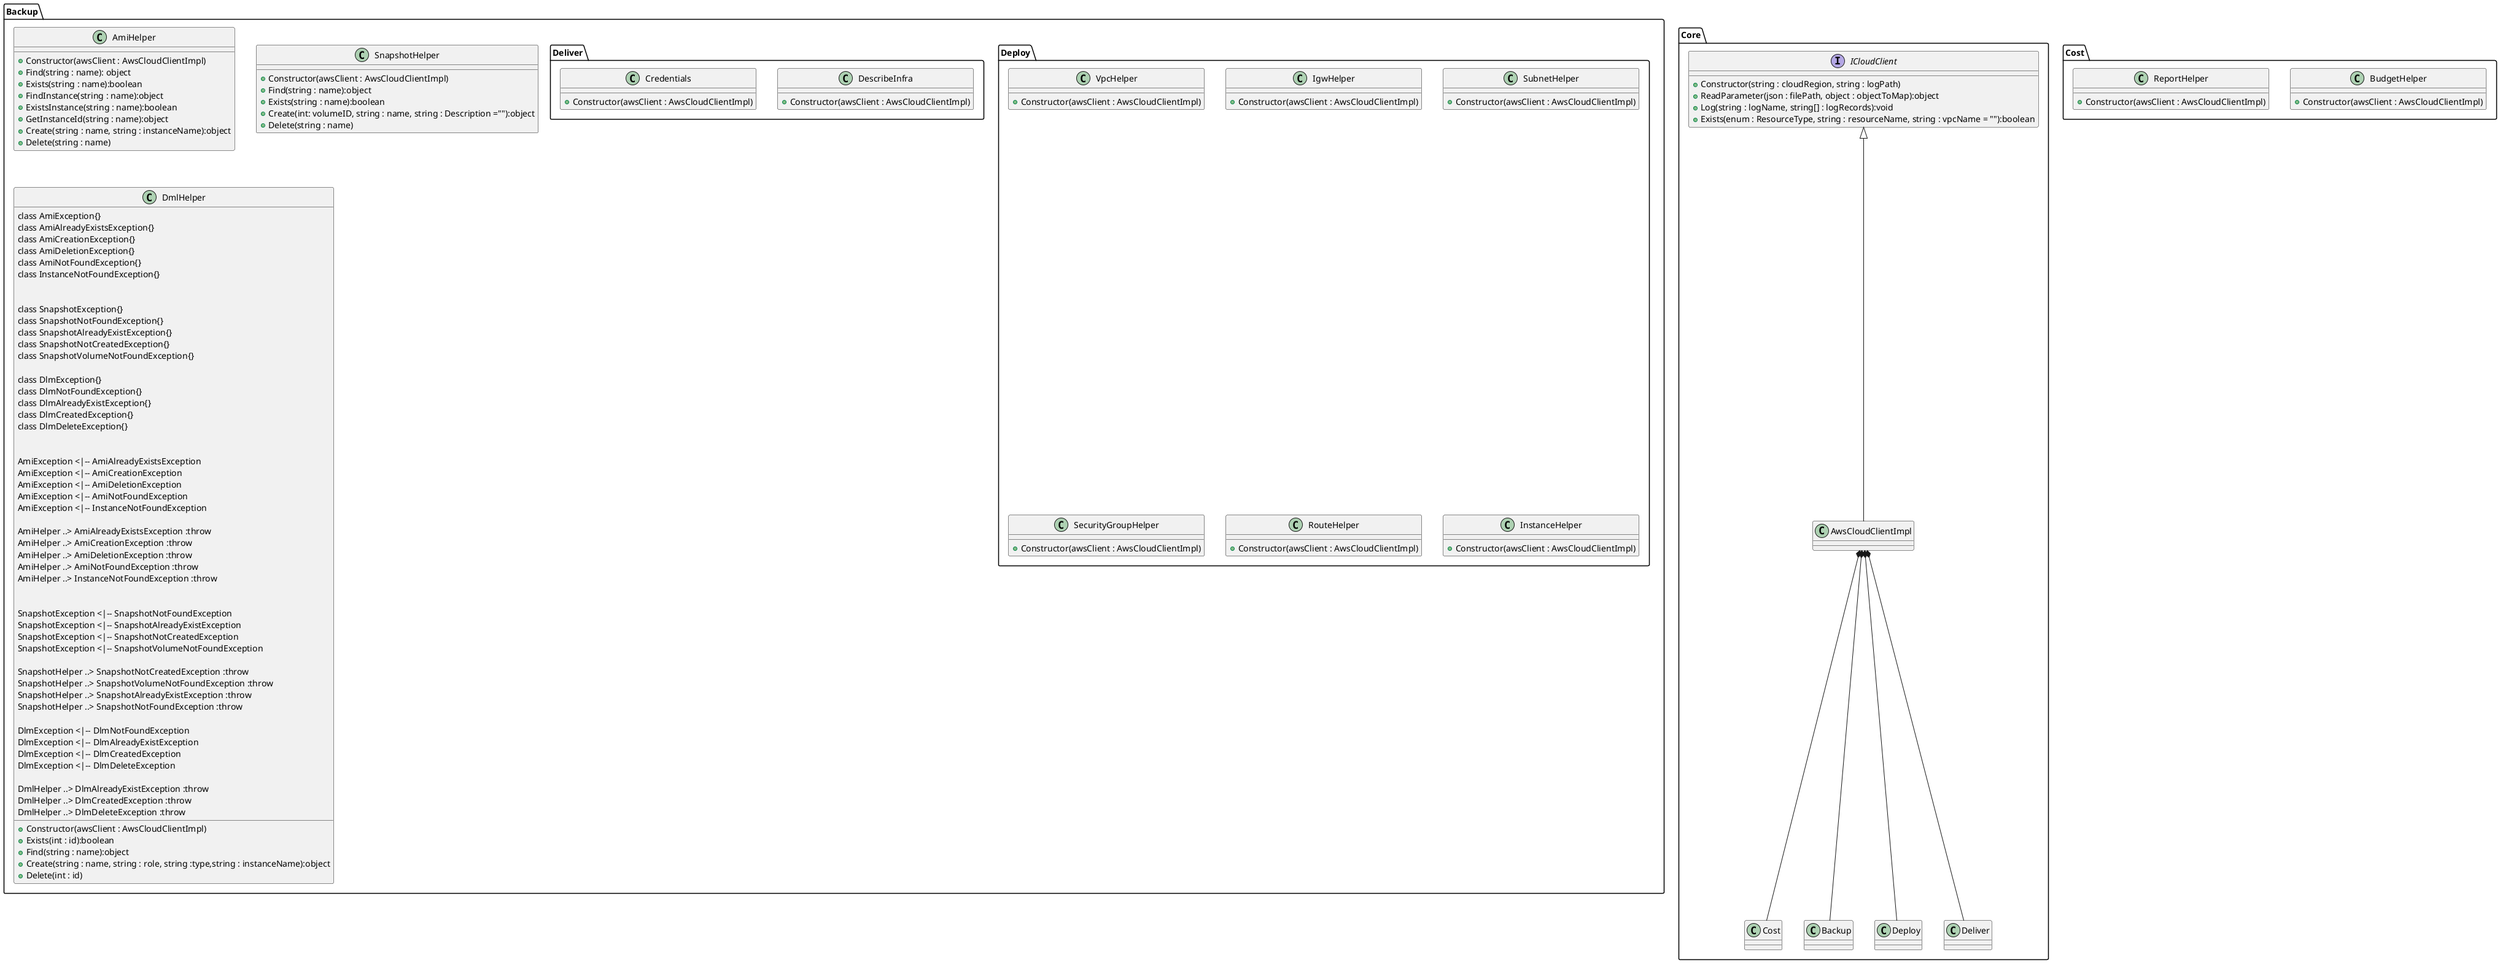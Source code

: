 @startuml
'https://plantuml.com/class-diagram

package "Core"{

    'classes and interfaces
    interface ICloudClient{
        +Constructor(string : cloudRegion, string : logPath)
        +ReadParameter(json : filePath, object : objectToMap):object
        +Log(string : logName, string[] : logRecords):void
        +Exists(enum : ResourceType, string : resourceName, string : vpcName = ""):boolean
    }

    class AwsCloudClientImpl

    'relations
    ICloudClient <|-- AwsCloudClientImpl
    AwsCloudClientImpl *-- Cost
    AwsCloudClientImpl *-- Backup
    AwsCloudClientImpl *-- Deploy
    AwsCloudClientImpl *-- Deliver
}

package "Cost"{
    'classes and interfaces
    class BudgetHelper{
        +Constructor(awsClient : AwsCloudClientImpl)
    }

    class ReportHelper{
        +Constructor(awsClient : AwsCloudClientImpl)
    }

    'relations
}

package "Backup"{
    'classes and interfaces
    class AmiHelper{
        +Constructor(awsClient : AwsCloudClientImpl)
        +Find(string : name): object
        +Exists(string : name):boolean
        +FindInstance(string : name):object
        +ExistsInstance(string : name):boolean
        +GetInstanceId(string : name):object
        +Create(string : name, string : instanceName):object
        +Delete(string : name)
    }

    class SnapshotHelper{
        +Constructor(awsClient : AwsCloudClientImpl)
        +Find(string : name):object
        +Exists(string : name):boolean
        +Create(int: volumeID, string : name, string : Description =""):object
        +Delete(string : name)
    }
    
    class DmlHelper{
        +Constructor(awsClient : AwsCloudClientImpl)
        +Exists(int : id):boolean
        +Find(string : name):object
        +Create(string : name, string : role, string :type,string : instanceName):object
        +Delete(int : id)

    class AmiException{}
    class AmiAlreadyExistsException{}
    class AmiCreationException{}
    class AmiDeletionException{}
    class AmiNotFoundException{}
    class InstanceNotFoundException{}


    class SnapshotException{}
    class SnapshotNotFoundException{}
    class SnapshotAlreadyExistException{}
    class SnapshotNotCreatedException{}
    class SnapshotVolumeNotFoundException{}

    class DlmException{}
    class DlmNotFoundException{}
    class DlmAlreadyExistException{}
    class DlmCreatedException{}
    class DlmDeleteException{}

    'relations

    AmiException <|-- AmiAlreadyExistsException
    AmiException <|-- AmiCreationException
    AmiException <|-- AmiDeletionException
    AmiException <|-- AmiNotFoundException
    AmiException <|-- InstanceNotFoundException

    AmiHelper ..> AmiAlreadyExistsException :throw
    AmiHelper ..> AmiCreationException :throw
    AmiHelper ..> AmiDeletionException :throw
    AmiHelper ..> AmiNotFoundException :throw
    AmiHelper ..> InstanceNotFoundException :throw


    SnapshotException <|-- SnapshotNotFoundException
    SnapshotException <|-- SnapshotAlreadyExistException
    SnapshotException <|-- SnapshotNotCreatedException
    SnapshotException <|-- SnapshotVolumeNotFoundException

    SnapshotHelper ..> SnapshotNotCreatedException :throw
    SnapshotHelper ..> SnapshotVolumeNotFoundException :throw
    SnapshotHelper ..> SnapshotAlreadyExistException :throw
    SnapshotHelper ..> SnapshotNotFoundException :throw

    DlmException <|-- DlmNotFoundException
    DlmException <|-- DlmAlreadyExistException
    DlmException <|-- DlmCreatedException
    DlmException <|-- DlmDeleteException

    DmlHelper ..> DlmAlreadyExistException :throw
    DmlHelper ..> DlmCreatedException :throw
    DmlHelper ..> DlmDeleteException :throw



}


package "Deploy"{
    'classes and interfaces
    class VpcHelper{
        +Constructor(awsClient : AwsCloudClientImpl)
    }

    class IgwHelper{
        +Constructor(awsClient : AwsCloudClientImpl)
    }

    class SubnetHelper{
        +Constructor(awsClient : AwsCloudClientImpl)
    }

    class SecurityGroupHelper{
        +Constructor(awsClient : AwsCloudClientImpl)
    }

    class RouteHelper{
        +Constructor(awsClient : AwsCloudClientImpl)
    }

    class InstanceHelper{
        +Constructor(awsClient : AwsCloudClientImpl)
    }

    'relations
}

package "Deliver"{
    'classes and interfaces
    class DescribeInfra{
        +Constructor(awsClient : AwsCloudClientImpl)

    }

    class Credentials{
        +Constructor(awsClient : AwsCloudClientImpl)
    }
}

@enduml